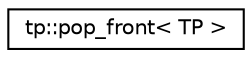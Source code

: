 digraph "Graphical Class Hierarchy"
{
 // LATEX_PDF_SIZE
  edge [fontname="Helvetica",fontsize="10",labelfontname="Helvetica",labelfontsize="10"];
  node [fontname="Helvetica",fontsize="10",shape=record];
  rankdir="LR";
  Node0 [label="tp::pop_front\< TP \>",height=0.2,width=0.4,color="black", fillcolor="white", style="filled",URL="$structtp_1_1pop__front.html",tooltip=" "];
}
